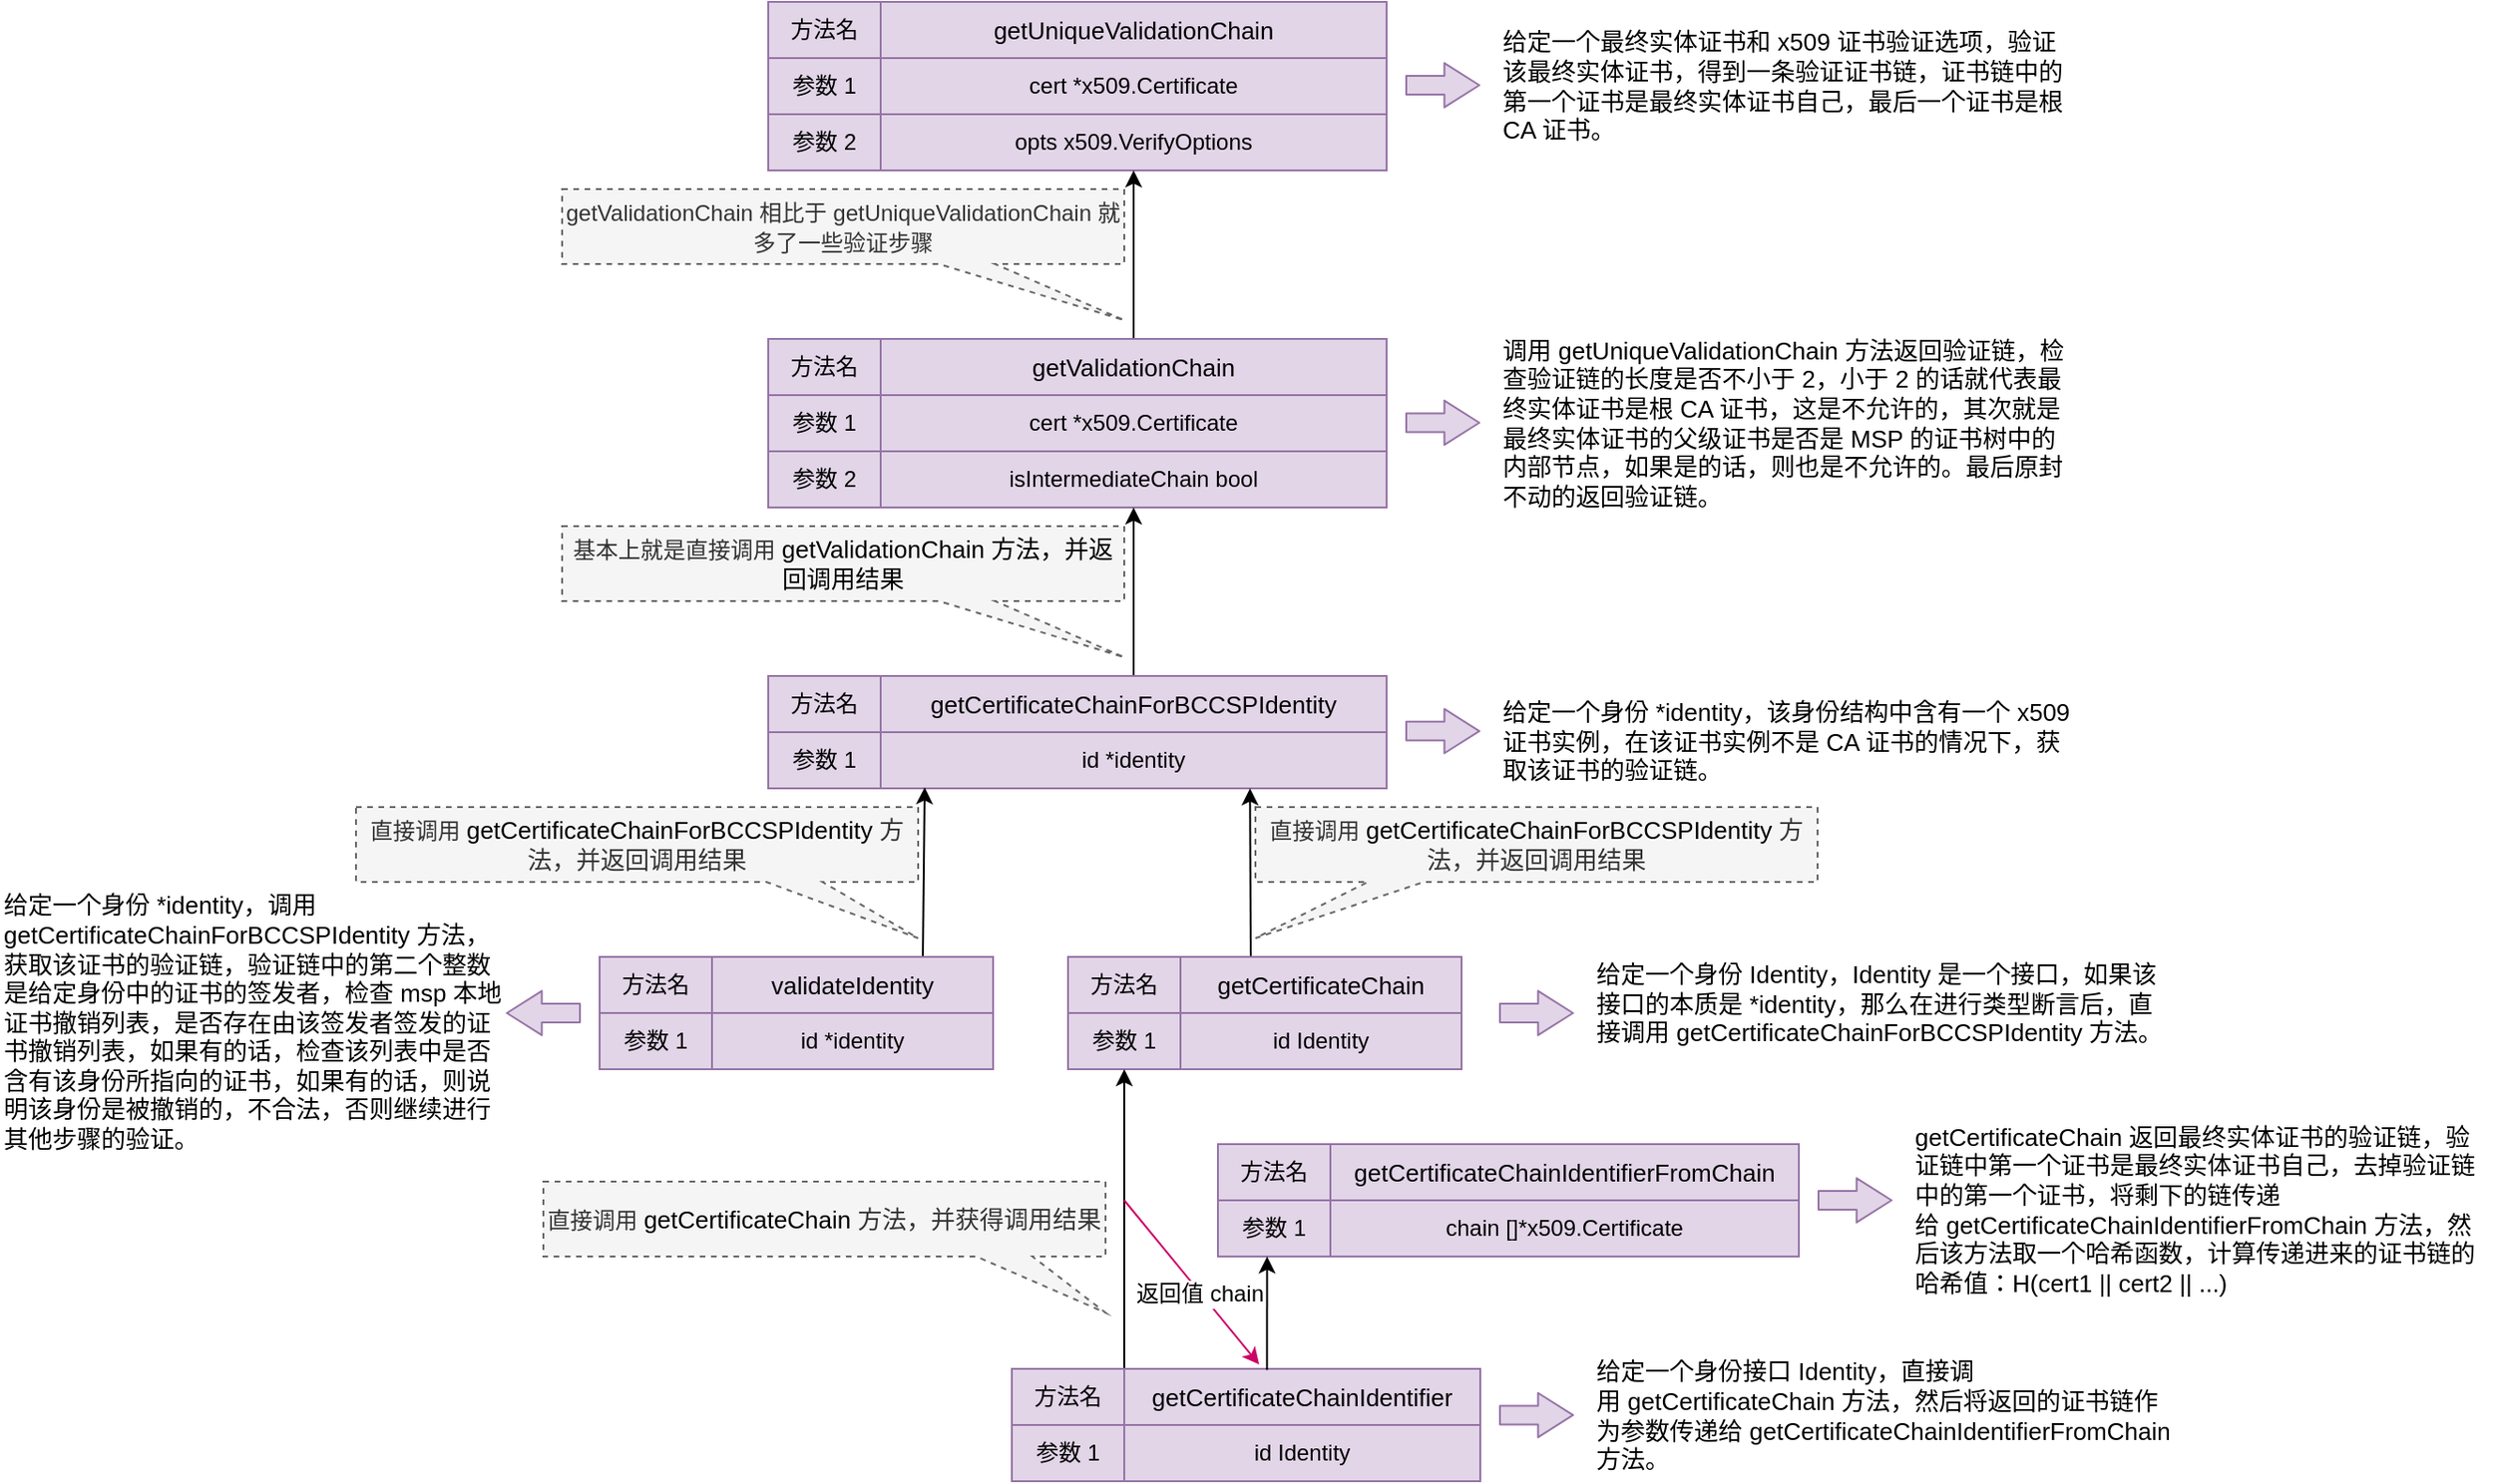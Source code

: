 <mxfile version="12.2.4" pages="1"><diagram id="lPxEyuHFHUmqc8kWkA4o" name="Page-1"><mxGraphModel dx="2021" dy="1112" grid="1" gridSize="10" guides="1" tooltips="1" connect="1" arrows="1" fold="1" page="1" pageScale="1" pageWidth="850" pageHeight="1100" math="0" shadow="0"><root><mxCell id="0"/><mxCell id="1" parent="0"/><mxCell id="6" value="给定一个最终实体证书和 x509 证书验证选项，验证该最终实体证书，得到一条验证证书链，证书链中的第一个证书是最终实体证书自己，最后一个证书是根 CA 证书。" style="text;html=1;strokeColor=none;fillColor=none;align=left;verticalAlign=middle;whiteSpace=wrap;rounded=0;fontFamily=Helvetica;fontSize=13;" parent="1" vertex="1"><mxGeometry x="510" y="80" width="310" height="30" as="geometry"/></mxCell><mxCell id="8" value="调用 getUniqueValidationChain 方法返回验证链，检查验证链的长度是否不小于 2，小于 2 的话就代表最终实体证书是根 CA 证书，这是不允许的，其次就是最终实体证书的父级证书是否是 MSP 的证书树中的内部节点，如果是的话，则也是不允许的。最后原封不动的返回验证链。" style="text;html=1;strokeColor=none;fillColor=none;align=left;verticalAlign=middle;whiteSpace=wrap;rounded=0;fontFamily=Helvetica;fontSize=13;" parent="1" vertex="1"><mxGeometry x="510" y="260" width="310" height="30" as="geometry"/></mxCell><mxCell id="12" value="&lt;font style=&quot;font-size: 12px;&quot;&gt;getValidationChain 相比于 getUniqueValidationChain 就多了一些验证步骤&lt;/font&gt;" style="shape=callout;whiteSpace=wrap;html=1;perimeter=calloutPerimeter;fontFamily=Helvetica;fontSize=13;position2=1;size=30;position=0.67;fillColor=#f5f5f5;strokeColor=#666666;fontColor=#333333;dashed=1;base=30;" parent="1" vertex="1"><mxGeometry x="10" y="150" width="300" height="70" as="geometry"/></mxCell><mxCell id="14" value="&lt;b&gt;方法名&lt;/b&gt;" style="rounded=0;whiteSpace=wrap;html=1;fontFamily=Helvetica;fontSize=12;fillColor=#ffe6cc;strokeColor=#d79b00;" parent="1" vertex="1"><mxGeometry x="120" y="50" width="60" height="30" as="geometry"/></mxCell><mxCell id="15" value="&lt;span style=&quot;font-size: 13px;&quot;&gt;getUniqueValidationChain&lt;/span&gt;" style="rounded=0;whiteSpace=wrap;html=1;fontFamily=Helvetica;fontSize=12;fillColor=#e1d5e7;strokeColor=#9673a6;fillStyle=auto;" parent="1" vertex="1"><mxGeometry x="180" y="50" width="270" height="30" as="geometry"/></mxCell><mxCell id="16" value="参数 1" style="rounded=0;whiteSpace=wrap;html=1;fontFamily=Helvetica;fontSize=12;fillColor=#ffe6cc;strokeColor=#d79b00;" parent="1" vertex="1"><mxGeometry x="120" y="80" width="60" height="30" as="geometry"/></mxCell><mxCell id="17" value="cert *x509.Certificate" style="rounded=0;whiteSpace=wrap;html=1;fontFamily=Helvetica;fontSize=12;fillColor=#e1d5e7;strokeColor=#9673a6;fillStyle=auto;" parent="1" vertex="1"><mxGeometry x="180" y="80" width="270" height="30" as="geometry"/></mxCell><mxCell id="18" value="参数 2" style="rounded=0;whiteSpace=wrap;html=1;fontFamily=Helvetica;fontSize=12;fillColor=#e1d5e7;strokeColor=#9673a6;fillStyle=auto;" parent="1" vertex="1"><mxGeometry x="120" y="110" width="60" height="30" as="geometry"/></mxCell><mxCell id="19" value="opts x509.VerifyOptions" style="rounded=0;whiteSpace=wrap;html=1;fontFamily=Helvetica;fontSize=12;fillColor=#e1d5e7;strokeColor=#9673a6;fillStyle=auto;" parent="1" vertex="1"><mxGeometry x="180" y="110" width="270" height="30" as="geometry"/></mxCell><mxCell id="20" value="方法名" style="rounded=0;whiteSpace=wrap;html=1;fontFamily=Helvetica;fontSize=12;fillColor=#e1d5e7;strokeColor=#9673a6;fillStyle=auto;" parent="1" vertex="1"><mxGeometry x="120" y="50" width="60" height="30" as="geometry"/></mxCell><mxCell id="21" value="参数 1" style="rounded=0;whiteSpace=wrap;html=1;fontFamily=Helvetica;fontSize=12;fillColor=#e1d5e7;strokeColor=#9673a6;fillStyle=auto;" parent="1" vertex="1"><mxGeometry x="120" y="80" width="60" height="30" as="geometry"/></mxCell><mxCell id="22" value="&lt;b&gt;方法名&lt;/b&gt;" style="rounded=0;whiteSpace=wrap;html=1;fontFamily=Helvetica;fontSize=12;fillColor=#ffe6cc;strokeColor=#d79b00;" parent="1" vertex="1"><mxGeometry x="120" y="230" width="60" height="30" as="geometry"/></mxCell><mxCell id="31" style="edgeStyle=orthogonalEdgeStyle;curved=1;html=1;exitX=0.5;exitY=0;exitDx=0;exitDy=0;entryX=0.5;entryY=1;entryDx=0;entryDy=0;fontFamily=Helvetica;fontSize=12;" parent="1" source="23" target="19" edge="1"><mxGeometry relative="1" as="geometry"/></mxCell><mxCell id="23" value="&lt;span style=&quot;font-size: 13px;&quot;&gt;getValidationChain&lt;/span&gt;" style="rounded=0;whiteSpace=wrap;html=1;fontFamily=Helvetica;fontSize=12;fillColor=#e1d5e7;strokeColor=#9673a6;fillStyle=auto;" parent="1" vertex="1"><mxGeometry x="180" y="230" width="270" height="30" as="geometry"/></mxCell><mxCell id="24" value="参数 1" style="rounded=0;whiteSpace=wrap;html=1;fontFamily=Helvetica;fontSize=12;fillColor=#ffe6cc;strokeColor=#d79b00;" parent="1" vertex="1"><mxGeometry x="120" y="260" width="60" height="30" as="geometry"/></mxCell><mxCell id="25" value="cert *x509.Certificate" style="rounded=0;whiteSpace=wrap;html=1;fontFamily=Helvetica;fontSize=12;fillColor=#e1d5e7;strokeColor=#9673a6;fillStyle=auto;" parent="1" vertex="1"><mxGeometry x="180" y="260" width="270" height="30" as="geometry"/></mxCell><mxCell id="26" value="参数 2" style="rounded=0;whiteSpace=wrap;html=1;fontFamily=Helvetica;fontSize=12;fillColor=#e1d5e7;strokeColor=#9673a6;fillStyle=auto;" parent="1" vertex="1"><mxGeometry x="120" y="290" width="60" height="30" as="geometry"/></mxCell><mxCell id="27" value="isIntermediateChain bool" style="rounded=0;whiteSpace=wrap;html=1;fontFamily=Helvetica;fontSize=12;fillColor=#e1d5e7;strokeColor=#9673a6;fillStyle=auto;" parent="1" vertex="1"><mxGeometry x="180" y="290" width="270" height="30" as="geometry"/></mxCell><mxCell id="28" value="方法名" style="rounded=0;whiteSpace=wrap;html=1;fontFamily=Helvetica;fontSize=12;fillColor=#e1d5e7;strokeColor=#9673a6;fillStyle=auto;" parent="1" vertex="1"><mxGeometry x="120" y="230" width="60" height="30" as="geometry"/></mxCell><mxCell id="29" value="参数 1" style="rounded=0;whiteSpace=wrap;html=1;fontFamily=Helvetica;fontSize=12;fillColor=#e1d5e7;strokeColor=#9673a6;fillStyle=auto;" parent="1" vertex="1"><mxGeometry x="120" y="260" width="60" height="30" as="geometry"/></mxCell><mxCell id="32" value="&lt;b&gt;方法名&lt;/b&gt;" style="rounded=0;whiteSpace=wrap;html=1;fontFamily=Helvetica;fontSize=12;fillColor=#ffe6cc;strokeColor=#d79b00;" parent="1" vertex="1"><mxGeometry x="120" y="410" width="60" height="30" as="geometry"/></mxCell><mxCell id="34" value="参数 1" style="rounded=0;whiteSpace=wrap;html=1;fontFamily=Helvetica;fontSize=12;fillColor=#ffe6cc;strokeColor=#d79b00;" parent="1" vertex="1"><mxGeometry x="120" y="440" width="60" height="30" as="geometry"/></mxCell><mxCell id="35" value="id *identity" style="rounded=0;whiteSpace=wrap;html=1;fontFamily=Helvetica;fontSize=12;fillColor=#e1d5e7;strokeColor=#9673a6;fillStyle=auto;" parent="1" vertex="1"><mxGeometry x="180" y="440" width="270" height="30" as="geometry"/></mxCell><mxCell id="38" value="方法名" style="rounded=0;whiteSpace=wrap;html=1;fontFamily=Helvetica;fontSize=12;fillColor=#e1d5e7;strokeColor=#9673a6;fillStyle=auto;" parent="1" vertex="1"><mxGeometry x="120" y="410" width="60" height="30" as="geometry"/></mxCell><mxCell id="39" value="参数 1" style="rounded=0;whiteSpace=wrap;html=1;fontFamily=Helvetica;fontSize=12;fillColor=#e1d5e7;strokeColor=#9673a6;fillStyle=auto;" parent="1" vertex="1"><mxGeometry x="120" y="440" width="60" height="30" as="geometry"/></mxCell><mxCell id="42" style="edgeStyle=orthogonalEdgeStyle;curved=1;html=1;exitX=0.5;exitY=0;exitDx=0;exitDy=0;entryX=0.5;entryY=1;entryDx=0;entryDy=0;fontFamily=Helvetica;fontSize=12;" parent="1" source="40" target="27" edge="1"><mxGeometry relative="1" as="geometry"/></mxCell><mxCell id="40" value="&lt;span style=&quot;font-size: 13px;&quot;&gt;getCertificateChainForBCCSPIdentity&lt;/span&gt;" style="rounded=0;whiteSpace=wrap;html=1;fontFamily=Helvetica;fontSize=12;fillColor=#e1d5e7;strokeColor=#9673a6;fillStyle=auto;" parent="1" vertex="1"><mxGeometry x="180" y="410" width="270" height="30" as="geometry"/></mxCell><mxCell id="43" value="给定一个身份 *identity，该身份结构中含有一个 x509 证书实例，在该证书实例不是 CA 证书的情况下，获取该证书的验证链。" style="text;html=1;strokeColor=none;fillColor=none;align=left;verticalAlign=middle;whiteSpace=wrap;rounded=0;fontFamily=Helvetica;fontSize=13;" parent="1" vertex="1"><mxGeometry x="510" y="430" width="310" height="30" as="geometry"/></mxCell><mxCell id="48" value="&lt;font style=&quot;border-color: var(--border-color); font-size: 12px;&quot;&gt;基本上就是直接调用&amp;nbsp;&lt;/font&gt;&lt;span style=&quot;border-color: var(--border-color); color: rgb(0, 0, 0);&quot;&gt;getValidationChain 方法，并返回调用结果&lt;/span&gt;" style="shape=callout;whiteSpace=wrap;html=1;perimeter=calloutPerimeter;fontFamily=Helvetica;fontSize=13;position2=1;size=30;position=0.67;fillColor=#f5f5f5;strokeColor=#666666;fontColor=#333333;dashed=1;base=30;" parent="1" vertex="1"><mxGeometry x="10" y="330" width="300" height="70" as="geometry"/></mxCell><mxCell id="50" value="&lt;b&gt;方法名&lt;/b&gt;" style="rounded=0;whiteSpace=wrap;html=1;fontFamily=Helvetica;fontSize=12;fillColor=#ffe6cc;strokeColor=#d79b00;" parent="1" vertex="1"><mxGeometry x="280" y="560" width="60" height="30" as="geometry"/></mxCell><mxCell id="51" value="参数 1" style="rounded=0;whiteSpace=wrap;html=1;fontFamily=Helvetica;fontSize=12;fillColor=#ffe6cc;strokeColor=#d79b00;" parent="1" vertex="1"><mxGeometry x="280" y="590" width="60" height="30" as="geometry"/></mxCell><mxCell id="52" value="id Identity" style="rounded=0;whiteSpace=wrap;html=1;fontFamily=Helvetica;fontSize=12;fillColor=#e1d5e7;strokeColor=#9673a6;fillStyle=auto;" parent="1" vertex="1"><mxGeometry x="340" y="590" width="150" height="30" as="geometry"/></mxCell><mxCell id="53" value="方法名" style="rounded=0;whiteSpace=wrap;html=1;fontFamily=Helvetica;fontSize=12;fillColor=#e1d5e7;strokeColor=#9673a6;fillStyle=auto;" parent="1" vertex="1"><mxGeometry x="280" y="560" width="60" height="30" as="geometry"/></mxCell><mxCell id="54" value="参数 1" style="rounded=0;whiteSpace=wrap;html=1;fontFamily=Helvetica;fontSize=12;fillColor=#e1d5e7;strokeColor=#9673a6;fillStyle=auto;" parent="1" vertex="1"><mxGeometry x="280" y="590" width="60" height="30" as="geometry"/></mxCell><mxCell id="57" style="html=1;exitX=0.25;exitY=0;exitDx=0;exitDy=0;entryX=0.73;entryY=1;entryDx=0;entryDy=0;entryPerimeter=0;fontFamily=Helvetica;fontSize=12;" parent="1" source="55" target="35" edge="1"><mxGeometry relative="1" as="geometry"/></mxCell><mxCell id="55" value="&lt;span style=&quot;font-size: 13px;&quot;&gt;getCertificateChain&lt;/span&gt;" style="rounded=0;whiteSpace=wrap;html=1;fontFamily=Helvetica;fontSize=12;fillColor=#e1d5e7;strokeColor=#9673a6;fillStyle=auto;" parent="1" vertex="1"><mxGeometry x="340" y="560" width="150" height="30" as="geometry"/></mxCell><mxCell id="56" value="给定一个身份 Identity，Identity 是一个接口，如果该接口的本质是 *identity，那么在进行类型断言后，直接调用&amp;nbsp;&lt;span style=&quot;text-align: center;&quot;&gt;getCertificateChainForBCCSPIdentity 方法&lt;/span&gt;。" style="text;html=1;strokeColor=none;fillColor=none;align=left;verticalAlign=middle;whiteSpace=wrap;rounded=0;fontFamily=Helvetica;fontSize=13;" parent="1" vertex="1"><mxGeometry x="560" y="570" width="310" height="30" as="geometry"/></mxCell><mxCell id="58" value="&lt;b&gt;方法名&lt;/b&gt;" style="rounded=0;whiteSpace=wrap;html=1;fontFamily=Helvetica;fontSize=12;fillColor=#ffe6cc;strokeColor=#d79b00;" parent="1" vertex="1"><mxGeometry x="250" y="780" width="60" height="30" as="geometry"/></mxCell><mxCell id="59" value="参数 1" style="rounded=0;whiteSpace=wrap;html=1;fontFamily=Helvetica;fontSize=12;fillColor=#ffe6cc;strokeColor=#d79b00;" parent="1" vertex="1"><mxGeometry x="250" y="810" width="60" height="30" as="geometry"/></mxCell><mxCell id="60" value="id Identity" style="rounded=0;whiteSpace=wrap;html=1;fontFamily=Helvetica;fontSize=12;fillColor=#e1d5e7;strokeColor=#9673a6;fillStyle=auto;" parent="1" vertex="1"><mxGeometry x="310" y="810" width="190" height="30" as="geometry"/></mxCell><mxCell id="61" value="方法名" style="rounded=0;whiteSpace=wrap;html=1;fontFamily=Helvetica;fontSize=12;fillColor=#e1d5e7;strokeColor=#9673a6;fillStyle=auto;" parent="1" vertex="1"><mxGeometry x="250" y="780" width="60" height="30" as="geometry"/></mxCell><mxCell id="62" value="参数 1" style="rounded=0;whiteSpace=wrap;html=1;fontFamily=Helvetica;fontSize=12;fillColor=#e1d5e7;strokeColor=#9673a6;fillStyle=auto;" parent="1" vertex="1"><mxGeometry x="250" y="810" width="60" height="30" as="geometry"/></mxCell><mxCell id="64" style="edgeStyle=none;html=1;exitX=0;exitY=0;exitDx=0;exitDy=0;entryX=0.5;entryY=1;entryDx=0;entryDy=0;fontFamily=Helvetica;fontSize=12;" parent="1" source="63" target="54" edge="1"><mxGeometry relative="1" as="geometry"/></mxCell><mxCell id="63" value="&lt;span style=&quot;font-size: 13px;&quot;&gt;getCertificateChainIdentifier&lt;/span&gt;" style="rounded=0;whiteSpace=wrap;html=1;fontFamily=Helvetica;fontSize=12;fillColor=#e1d5e7;strokeColor=#9673a6;fillStyle=auto;" parent="1" vertex="1"><mxGeometry x="310" y="780" width="190" height="30" as="geometry"/></mxCell><mxCell id="65" value="&lt;b&gt;方法名&lt;/b&gt;" style="rounded=0;whiteSpace=wrap;html=1;fontFamily=Helvetica;fontSize=12;fillColor=#ffe6cc;strokeColor=#d79b00;" parent="1" vertex="1"><mxGeometry x="360" y="660" width="60" height="30" as="geometry"/></mxCell><mxCell id="66" value="参数 1" style="rounded=0;whiteSpace=wrap;html=1;fontFamily=Helvetica;fontSize=12;fillColor=#ffe6cc;strokeColor=#d79b00;" parent="1" vertex="1"><mxGeometry x="360" y="690" width="60" height="30" as="geometry"/></mxCell><mxCell id="67" value="chain []*x509.Certificate" style="rounded=0;whiteSpace=wrap;html=1;fontFamily=Helvetica;fontSize=12;fillColor=#e1d5e7;strokeColor=#9673a6;fillStyle=auto;" parent="1" vertex="1"><mxGeometry x="420" y="690" width="250" height="30" as="geometry"/></mxCell><mxCell id="68" value="方法名" style="rounded=0;whiteSpace=wrap;html=1;fontFamily=Helvetica;fontSize=12;fillColor=#e1d5e7;strokeColor=#9673a6;fillStyle=auto;" parent="1" vertex="1"><mxGeometry x="360" y="660" width="60" height="30" as="geometry"/></mxCell><mxCell id="69" value="参数 1" style="rounded=0;whiteSpace=wrap;html=1;fontFamily=Helvetica;fontSize=12;fillColor=#e1d5e7;strokeColor=#9673a6;fillStyle=auto;" parent="1" vertex="1"><mxGeometry x="360" y="690" width="60" height="30" as="geometry"/></mxCell><mxCell id="70" value="&lt;span style=&quot;font-size: 13px;&quot;&gt;getCertificateChainIdentifierFromChain&lt;/span&gt;" style="rounded=0;whiteSpace=wrap;html=1;fontFamily=Helvetica;fontSize=12;fillColor=#e1d5e7;strokeColor=#9673a6;fillStyle=auto;" parent="1" vertex="1"><mxGeometry x="420" y="660" width="250" height="30" as="geometry"/></mxCell><mxCell id="75" value="" style="endArrow=classic;html=1;fontFamily=Helvetica;fontSize=12;exitX=0.401;exitY=0.022;exitDx=0;exitDy=0;entryX=0.437;entryY=1;entryDx=0;entryDy=0;entryPerimeter=0;exitPerimeter=0;" parent="1" source="63" target="69" edge="1"><mxGeometry width="50" height="50" relative="1" as="geometry"><mxPoint x="370" y="780" as="sourcePoint"/><mxPoint x="453" y="720" as="targetPoint"/></mxGeometry></mxCell><mxCell id="77" value="" style="endArrow=classic;html=1;strokeColor=#CC0066;fontFamily=Helvetica;fontSize=12;entryX=0.379;entryY=-0.076;entryDx=0;entryDy=0;entryPerimeter=0;" parent="1" target="63" edge="1"><mxGeometry relative="1" as="geometry"><mxPoint x="310" y="690" as="sourcePoint"/><mxPoint x="370" y="780" as="targetPoint"/></mxGeometry></mxCell><mxCell id="78" value="返回值 chain" style="edgeLabel;resizable=0;html=1;align=center;verticalAlign=middle;fillStyle=auto;fontFamily=Helvetica;fontSize=12;" parent="77" connectable="0" vertex="1"><mxGeometry relative="1" as="geometry"><mxPoint x="4" y="6" as="offset"/></mxGeometry></mxCell><mxCell id="81" value="给定一个身份接口 Identity，直接调用&amp;nbsp;&lt;span style=&quot;text-align: center;&quot;&gt;getCertificateChain 方法，然后将返回的证书链作为参数传递给&amp;nbsp;&lt;/span&gt;&lt;span style=&quot;text-align: center;&quot;&gt;getCertificateChainIdentifierFromChain 方法。&lt;/span&gt;" style="text;html=1;strokeColor=none;fillColor=none;align=left;verticalAlign=middle;whiteSpace=wrap;rounded=0;fontFamily=Helvetica;fontSize=13;" parent="1" vertex="1"><mxGeometry x="560" y="790" width="310" height="30" as="geometry"/></mxCell><mxCell id="82" value="getCertificateChain 返回最终实体证书的验证链，验证链中第一个证书是最终实体证书自己，去掉验证链中的第一个证书，将剩下的链传递给&amp;nbsp;&lt;span style=&quot;text-align: center;&quot;&gt;getCertificateChainIdentifierFromChain 方法，然后该方法取一个哈希函数，计算传递进来的证书链的哈希值：H(cert1 || cert2 || ...)&lt;/span&gt;" style="text;html=1;strokeColor=none;fillColor=none;align=left;verticalAlign=middle;whiteSpace=wrap;rounded=0;fontFamily=Helvetica;fontSize=13;" parent="1" vertex="1"><mxGeometry x="730" y="680" width="310" height="30" as="geometry"/></mxCell><mxCell id="83" value="&lt;b&gt;方法名&lt;/b&gt;" style="rounded=0;whiteSpace=wrap;html=1;fontFamily=Helvetica;fontSize=12;fillColor=#ffe6cc;strokeColor=#d79b00;" parent="1" vertex="1"><mxGeometry x="30" y="560" width="60" height="30" as="geometry"/></mxCell><mxCell id="84" value="参数 1" style="rounded=0;whiteSpace=wrap;html=1;fontFamily=Helvetica;fontSize=12;fillColor=#ffe6cc;strokeColor=#d79b00;" parent="1" vertex="1"><mxGeometry x="30" y="590" width="60" height="30" as="geometry"/></mxCell><mxCell id="85" value="id *identity" style="rounded=0;whiteSpace=wrap;html=1;fontFamily=Helvetica;fontSize=12;fillColor=#e1d5e7;strokeColor=#9673a6;fillStyle=auto;" parent="1" vertex="1"><mxGeometry x="90" y="590" width="150" height="30" as="geometry"/></mxCell><mxCell id="86" value="方法名" style="rounded=0;whiteSpace=wrap;html=1;fontFamily=Helvetica;fontSize=12;fillColor=#e1d5e7;strokeColor=#9673a6;fillStyle=auto;" parent="1" vertex="1"><mxGeometry x="30" y="560" width="60" height="30" as="geometry"/></mxCell><mxCell id="87" value="参数 1" style="rounded=0;whiteSpace=wrap;html=1;fontFamily=Helvetica;fontSize=12;fillColor=#e1d5e7;strokeColor=#9673a6;fillStyle=auto;" parent="1" vertex="1"><mxGeometry x="30" y="590" width="60" height="30" as="geometry"/></mxCell><mxCell id="89" style="edgeStyle=none;html=1;exitX=0.75;exitY=0;exitDx=0;exitDy=0;entryX=0.087;entryY=0.983;entryDx=0;entryDy=0;entryPerimeter=0;strokeColor=#000000;fontFamily=Helvetica;fontSize=12;" parent="1" source="88" target="35" edge="1"><mxGeometry relative="1" as="geometry"/></mxCell><mxCell id="88" value="&lt;span style=&quot;font-size: 13px;&quot;&gt;validateIdentity&lt;/span&gt;" style="rounded=0;whiteSpace=wrap;html=1;fontFamily=Helvetica;fontSize=12;fillColor=#e1d5e7;strokeColor=#9673a6;fillStyle=auto;" parent="1" vertex="1"><mxGeometry x="90" y="560" width="150" height="30" as="geometry"/></mxCell><mxCell id="90" value="给定一个身份 *identity，调用 getCertificateChainForBCCSPIdentity 方法，获取该证书的验证链，验证链中的第二个整数是给定身份中的证书的签发者，检查 msp 本地证书撤销列表，是否存在由该签发者签发的证书撤销列表，如果有的话，检查该列表中是否含有该身份所指向的证书，如果有的话，则说明该身份是被撤销的，不合法，否则继续进行其他步骤的验证。" style="text;html=1;strokeColor=none;fillColor=none;align=left;verticalAlign=middle;whiteSpace=wrap;rounded=0;fontFamily=Helvetica;fontSize=13;" parent="1" vertex="1"><mxGeometry x="-290" y="580" width="270" height="30" as="geometry"/></mxCell><mxCell id="91" value="" style="shape=flexArrow;endArrow=classic;html=1;strokeColor=#9673a6;fontFamily=Helvetica;fontSize=12;fillColor=#e1d5e7;endWidth=12.667;endSize=5.89;" parent="1" edge="1"><mxGeometry width="50" height="50" relative="1" as="geometry"><mxPoint x="20" y="590" as="sourcePoint"/><mxPoint x="-20" y="590" as="targetPoint"/></mxGeometry></mxCell><mxCell id="92" value="" style="shape=flexArrow;endArrow=classic;html=1;strokeColor=#9673a6;fontFamily=Helvetica;fontSize=12;fillColor=#e1d5e7;endWidth=12.667;endSize=5.89;" parent="1" edge="1"><mxGeometry width="50" height="50" relative="1" as="geometry"><mxPoint x="510" y="804.71" as="sourcePoint"/><mxPoint x="550" y="804.71" as="targetPoint"/></mxGeometry></mxCell><mxCell id="93" value="" style="shape=flexArrow;endArrow=classic;html=1;strokeColor=#9673a6;fontFamily=Helvetica;fontSize=12;fillColor=#e1d5e7;endWidth=12.667;endSize=5.89;" parent="1" edge="1"><mxGeometry width="50" height="50" relative="1" as="geometry"><mxPoint x="680" y="690.0" as="sourcePoint"/><mxPoint x="720" y="690.0" as="targetPoint"/></mxGeometry></mxCell><mxCell id="94" value="" style="shape=flexArrow;endArrow=classic;html=1;strokeColor=#9673a6;fontFamily=Helvetica;fontSize=12;fillColor=#e1d5e7;endWidth=12.667;endSize=5.89;" parent="1" edge="1"><mxGeometry width="50" height="50" relative="1" as="geometry"><mxPoint x="510" y="590.0" as="sourcePoint"/><mxPoint x="550" y="590.0" as="targetPoint"/></mxGeometry></mxCell><mxCell id="95" value="" style="shape=flexArrow;endArrow=classic;html=1;strokeColor=#9673a6;fontFamily=Helvetica;fontSize=12;fillColor=#e1d5e7;endWidth=12.667;endSize=5.89;" parent="1" edge="1"><mxGeometry width="50" height="50" relative="1" as="geometry"><mxPoint x="460" y="439.43" as="sourcePoint"/><mxPoint x="500" y="439.43" as="targetPoint"/></mxGeometry></mxCell><mxCell id="96" value="" style="shape=flexArrow;endArrow=classic;html=1;strokeColor=#9673a6;fontFamily=Helvetica;fontSize=12;fillColor=#e1d5e7;endWidth=12.667;endSize=5.89;" parent="1" edge="1"><mxGeometry width="50" height="50" relative="1" as="geometry"><mxPoint x="460" y="274.76" as="sourcePoint"/><mxPoint x="500" y="274.76" as="targetPoint"/></mxGeometry></mxCell><mxCell id="97" value="" style="shape=flexArrow;endArrow=classic;html=1;strokeColor=#9673a6;fontFamily=Helvetica;fontSize=12;fillColor=#e1d5e7;endWidth=12.667;endSize=5.89;" parent="1" edge="1"><mxGeometry width="50" height="50" relative="1" as="geometry"><mxPoint x="460" y="94.5" as="sourcePoint"/><mxPoint x="500" y="94.5" as="targetPoint"/></mxGeometry></mxCell><mxCell id="100" value="&lt;font style=&quot;border-color: var(--border-color); color: rgb(51, 51, 51);&quot;&gt;直接调用&amp;nbsp;&lt;/font&gt;&lt;span style=&quot;border-color: var(--border-color); font-size: 13px;&quot;&gt;&lt;span style=&quot;color: rgb(0, 0, 0);&quot;&gt;getCertificateChainForBCCSPIdentity&lt;/span&gt;&amp;nbsp;方法，并返回调用结果&lt;/span&gt;" style="shape=callout;whiteSpace=wrap;html=1;perimeter=calloutPerimeter;fillStyle=auto;fontFamily=Helvetica;fontSize=12;position2=0;size=30;position=0.2;base=30;dashed=1;fillColor=#f5f5f5;fontColor=#333333;strokeColor=#666666;" parent="1" vertex="1"><mxGeometry x="380" y="480" width="300" height="70" as="geometry"/></mxCell><mxCell id="101" value="&lt;font style=&quot;border-color: var(--border-color); color: rgb(51, 51, 51);&quot;&gt;直接调用&amp;nbsp;&lt;/font&gt;&lt;span style=&quot;border-color: var(--border-color); font-size: 13px;&quot;&gt;&lt;span style=&quot;color: rgb(0, 0, 0);&quot;&gt;getCertificateChainForBCCSPIdentity&lt;/span&gt;&amp;nbsp;方法，并返回调用结果&lt;/span&gt;" style="shape=callout;whiteSpace=wrap;html=1;perimeter=calloutPerimeter;fillStyle=auto;fontFamily=Helvetica;fontSize=12;position2=1;size=30;position=0.73;base=30;dashed=1;fillColor=#f5f5f5;fontColor=#333333;strokeColor=#666666;" parent="1" vertex="1"><mxGeometry x="-100" y="480" width="300" height="70" as="geometry"/></mxCell><mxCell id="102" value="&lt;font style=&quot;border-color: var(--border-color); color: rgb(51, 51, 51);&quot;&gt;直接调用&amp;nbsp;&lt;/font&gt;&lt;span style=&quot;border-color: var(--border-color); font-size: 13px;&quot;&gt;&lt;span style=&quot;color: rgb(0, 0, 0);&quot;&gt;getCertificateChain&lt;/span&gt;&amp;nbsp;方法，并获得调用结果&lt;/span&gt;" style="shape=callout;whiteSpace=wrap;html=1;perimeter=calloutPerimeter;fillStyle=auto;fontFamily=Helvetica;fontSize=12;position2=1;size=30;position=0.77;base=30;dashed=1;fillColor=#f5f5f5;fontColor=#333333;strokeColor=#666666;" parent="1" vertex="1"><mxGeometry y="680" width="300" height="70" as="geometry"/></mxCell></root></mxGraphModel></diagram></mxfile>